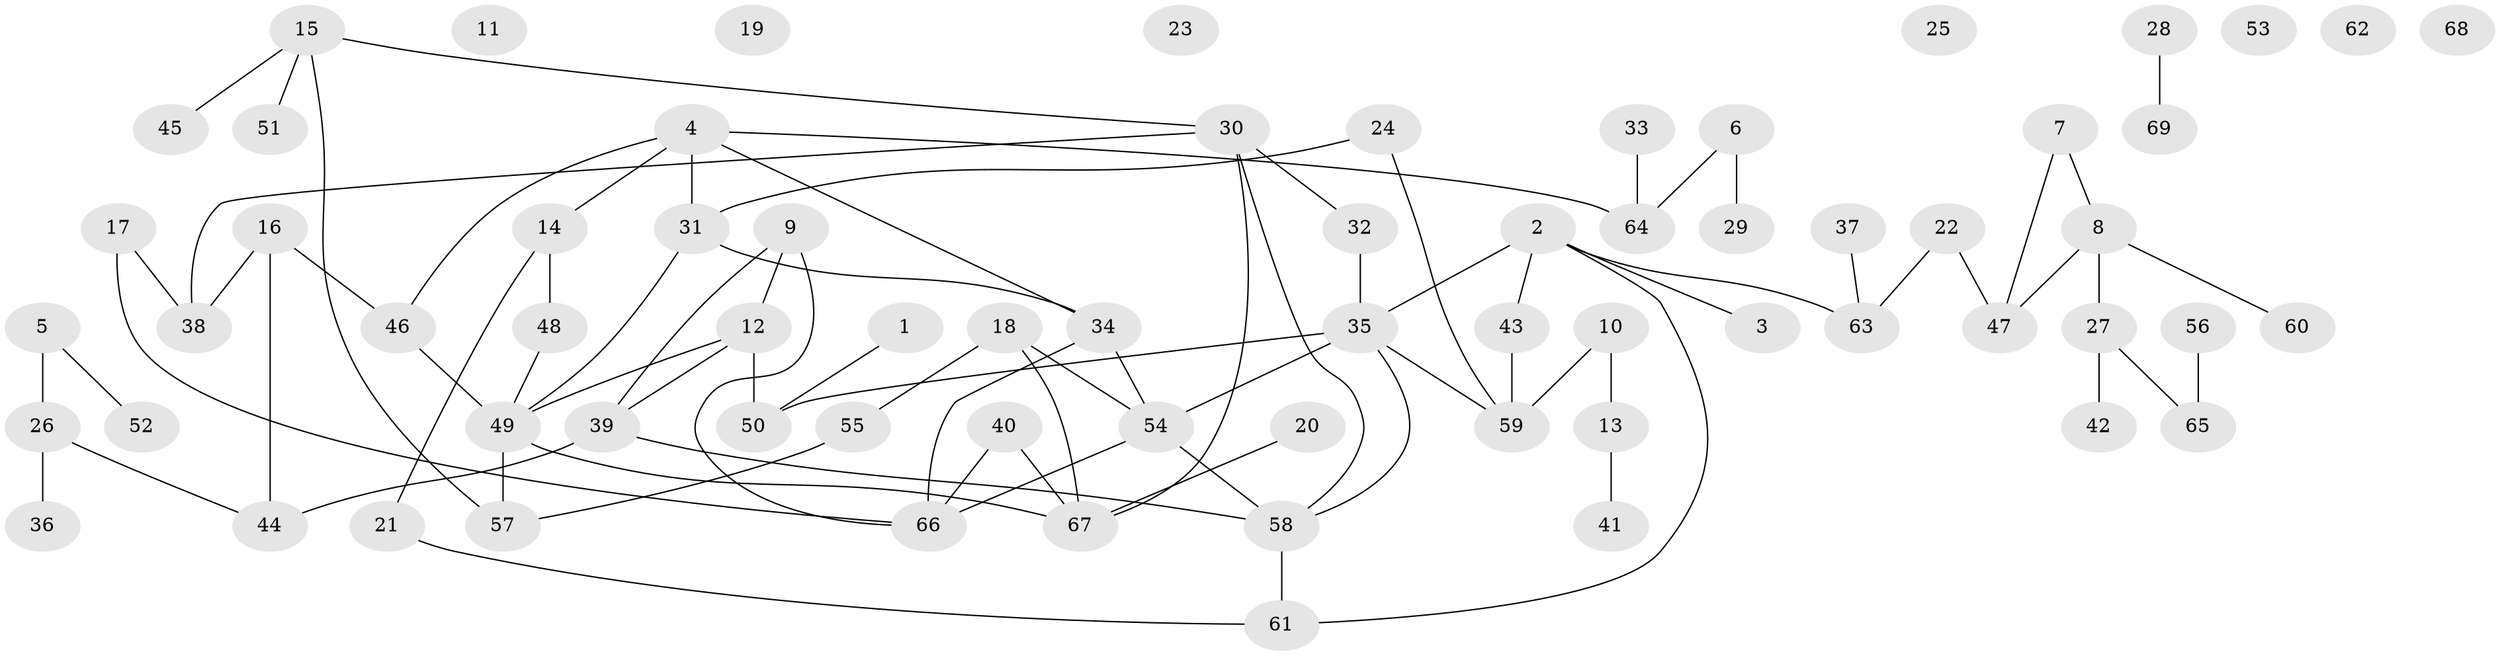 // coarse degree distribution, {2: 0.2, 4: 0.13333333333333333, 6: 0.06666666666666667, 1: 0.2, 0: 0.17777777777777778, 5: 0.06666666666666667, 3: 0.1111111111111111, 8: 0.022222222222222223, 7: 0.022222222222222223}
// Generated by graph-tools (version 1.1) at 2025/41/03/06/25 10:41:21]
// undirected, 69 vertices, 83 edges
graph export_dot {
graph [start="1"]
  node [color=gray90,style=filled];
  1;
  2;
  3;
  4;
  5;
  6;
  7;
  8;
  9;
  10;
  11;
  12;
  13;
  14;
  15;
  16;
  17;
  18;
  19;
  20;
  21;
  22;
  23;
  24;
  25;
  26;
  27;
  28;
  29;
  30;
  31;
  32;
  33;
  34;
  35;
  36;
  37;
  38;
  39;
  40;
  41;
  42;
  43;
  44;
  45;
  46;
  47;
  48;
  49;
  50;
  51;
  52;
  53;
  54;
  55;
  56;
  57;
  58;
  59;
  60;
  61;
  62;
  63;
  64;
  65;
  66;
  67;
  68;
  69;
  1 -- 50;
  2 -- 3;
  2 -- 35;
  2 -- 43;
  2 -- 61;
  2 -- 63;
  4 -- 14;
  4 -- 31;
  4 -- 34;
  4 -- 46;
  4 -- 64;
  5 -- 26;
  5 -- 52;
  6 -- 29;
  6 -- 64;
  7 -- 8;
  7 -- 47;
  8 -- 27;
  8 -- 47;
  8 -- 60;
  9 -- 12;
  9 -- 39;
  9 -- 66;
  10 -- 13;
  10 -- 59;
  12 -- 39;
  12 -- 49;
  12 -- 50;
  13 -- 41;
  14 -- 21;
  14 -- 48;
  15 -- 30;
  15 -- 45;
  15 -- 51;
  15 -- 57;
  16 -- 38;
  16 -- 44;
  16 -- 46;
  17 -- 38;
  17 -- 66;
  18 -- 54;
  18 -- 55;
  18 -- 67;
  20 -- 67;
  21 -- 61;
  22 -- 47;
  22 -- 63;
  24 -- 31;
  24 -- 59;
  26 -- 36;
  26 -- 44;
  27 -- 42;
  27 -- 65;
  28 -- 69;
  30 -- 32;
  30 -- 38;
  30 -- 58;
  30 -- 67;
  31 -- 34;
  31 -- 49;
  32 -- 35;
  33 -- 64;
  34 -- 54;
  34 -- 66;
  35 -- 50;
  35 -- 54;
  35 -- 58;
  35 -- 59;
  37 -- 63;
  39 -- 44;
  39 -- 58;
  40 -- 66;
  40 -- 67;
  43 -- 59;
  46 -- 49;
  48 -- 49;
  49 -- 57;
  49 -- 67;
  54 -- 58;
  54 -- 66;
  55 -- 57;
  56 -- 65;
  58 -- 61;
}
